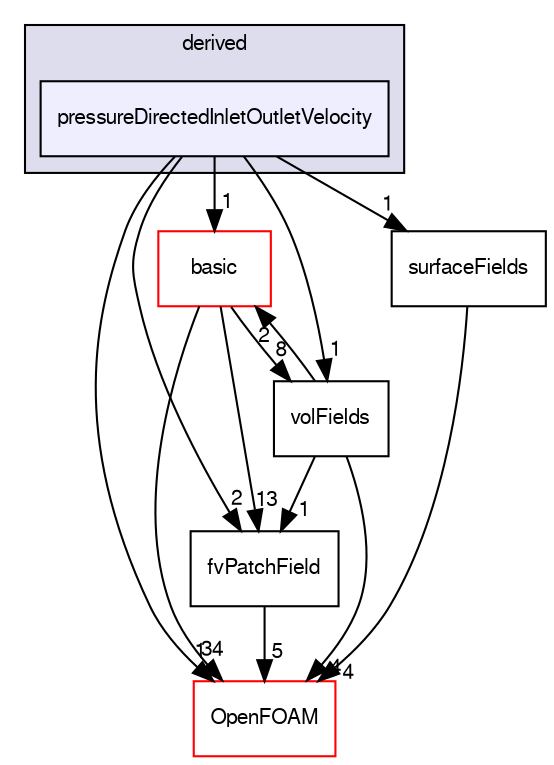 digraph "src/finiteVolume/fields/fvPatchFields/derived/pressureDirectedInletOutletVelocity" {
  bgcolor=transparent;
  compound=true
  node [ fontsize="10", fontname="FreeSans"];
  edge [ labelfontsize="10", labelfontname="FreeSans"];
  subgraph clusterdir_ece9aa6b5af9a7776a75b0c1993b0910 {
    graph [ bgcolor="#ddddee", pencolor="black", label="derived" fontname="FreeSans", fontsize="10", URL="dir_ece9aa6b5af9a7776a75b0c1993b0910.html"]
  dir_710035327be8ae158900d0ade3f6eada [shape=box, label="pressureDirectedInletOutletVelocity", style="filled", fillcolor="#eeeeff", pencolor="black", URL="dir_710035327be8ae158900d0ade3f6eada.html"];
  }
  dir_546b14c9025d30bb5b92fa069dbdd82c [shape=box label="basic" color="red" URL="dir_546b14c9025d30bb5b92fa069dbdd82c.html"];
  dir_6b9423849569a7ee618201e7cfce9eaa [shape=box label="fvPatchField" URL="dir_6b9423849569a7ee618201e7cfce9eaa.html"];
  dir_bd8bf7fa65467c460a50eacc456ce356 [shape=box label="volFields" URL="dir_bd8bf7fa65467c460a50eacc456ce356.html"];
  dir_c5473ff19b20e6ec4dfe5c310b3778a8 [shape=box label="OpenFOAM" color="red" URL="dir_c5473ff19b20e6ec4dfe5c310b3778a8.html"];
  dir_606ba9250f9107f82f779cbd3e87c3a5 [shape=box label="surfaceFields" URL="dir_606ba9250f9107f82f779cbd3e87c3a5.html"];
  dir_546b14c9025d30bb5b92fa069dbdd82c->dir_6b9423849569a7ee618201e7cfce9eaa [headlabel="13", labeldistance=1.5 headhref="dir_000785_000882.html"];
  dir_546b14c9025d30bb5b92fa069dbdd82c->dir_bd8bf7fa65467c460a50eacc456ce356 [headlabel="8", labeldistance=1.5 headhref="dir_000785_000903.html"];
  dir_546b14c9025d30bb5b92fa069dbdd82c->dir_c5473ff19b20e6ec4dfe5c310b3778a8 [headlabel="34", labeldistance=1.5 headhref="dir_000785_001732.html"];
  dir_6b9423849569a7ee618201e7cfce9eaa->dir_c5473ff19b20e6ec4dfe5c310b3778a8 [headlabel="5", labeldistance=1.5 headhref="dir_000882_001732.html"];
  dir_710035327be8ae158900d0ade3f6eada->dir_546b14c9025d30bb5b92fa069dbdd82c [headlabel="1", labeldistance=1.5 headhref="dir_000848_000785.html"];
  dir_710035327be8ae158900d0ade3f6eada->dir_6b9423849569a7ee618201e7cfce9eaa [headlabel="2", labeldistance=1.5 headhref="dir_000848_000882.html"];
  dir_710035327be8ae158900d0ade3f6eada->dir_bd8bf7fa65467c460a50eacc456ce356 [headlabel="1", labeldistance=1.5 headhref="dir_000848_000903.html"];
  dir_710035327be8ae158900d0ade3f6eada->dir_c5473ff19b20e6ec4dfe5c310b3778a8 [headlabel="1", labeldistance=1.5 headhref="dir_000848_001732.html"];
  dir_710035327be8ae158900d0ade3f6eada->dir_606ba9250f9107f82f779cbd3e87c3a5 [headlabel="1", labeldistance=1.5 headhref="dir_000848_000902.html"];
  dir_bd8bf7fa65467c460a50eacc456ce356->dir_546b14c9025d30bb5b92fa069dbdd82c [headlabel="2", labeldistance=1.5 headhref="dir_000903_000785.html"];
  dir_bd8bf7fa65467c460a50eacc456ce356->dir_6b9423849569a7ee618201e7cfce9eaa [headlabel="1", labeldistance=1.5 headhref="dir_000903_000882.html"];
  dir_bd8bf7fa65467c460a50eacc456ce356->dir_c5473ff19b20e6ec4dfe5c310b3778a8 [headlabel="4", labeldistance=1.5 headhref="dir_000903_001732.html"];
  dir_606ba9250f9107f82f779cbd3e87c3a5->dir_c5473ff19b20e6ec4dfe5c310b3778a8 [headlabel="4", labeldistance=1.5 headhref="dir_000902_001732.html"];
}
